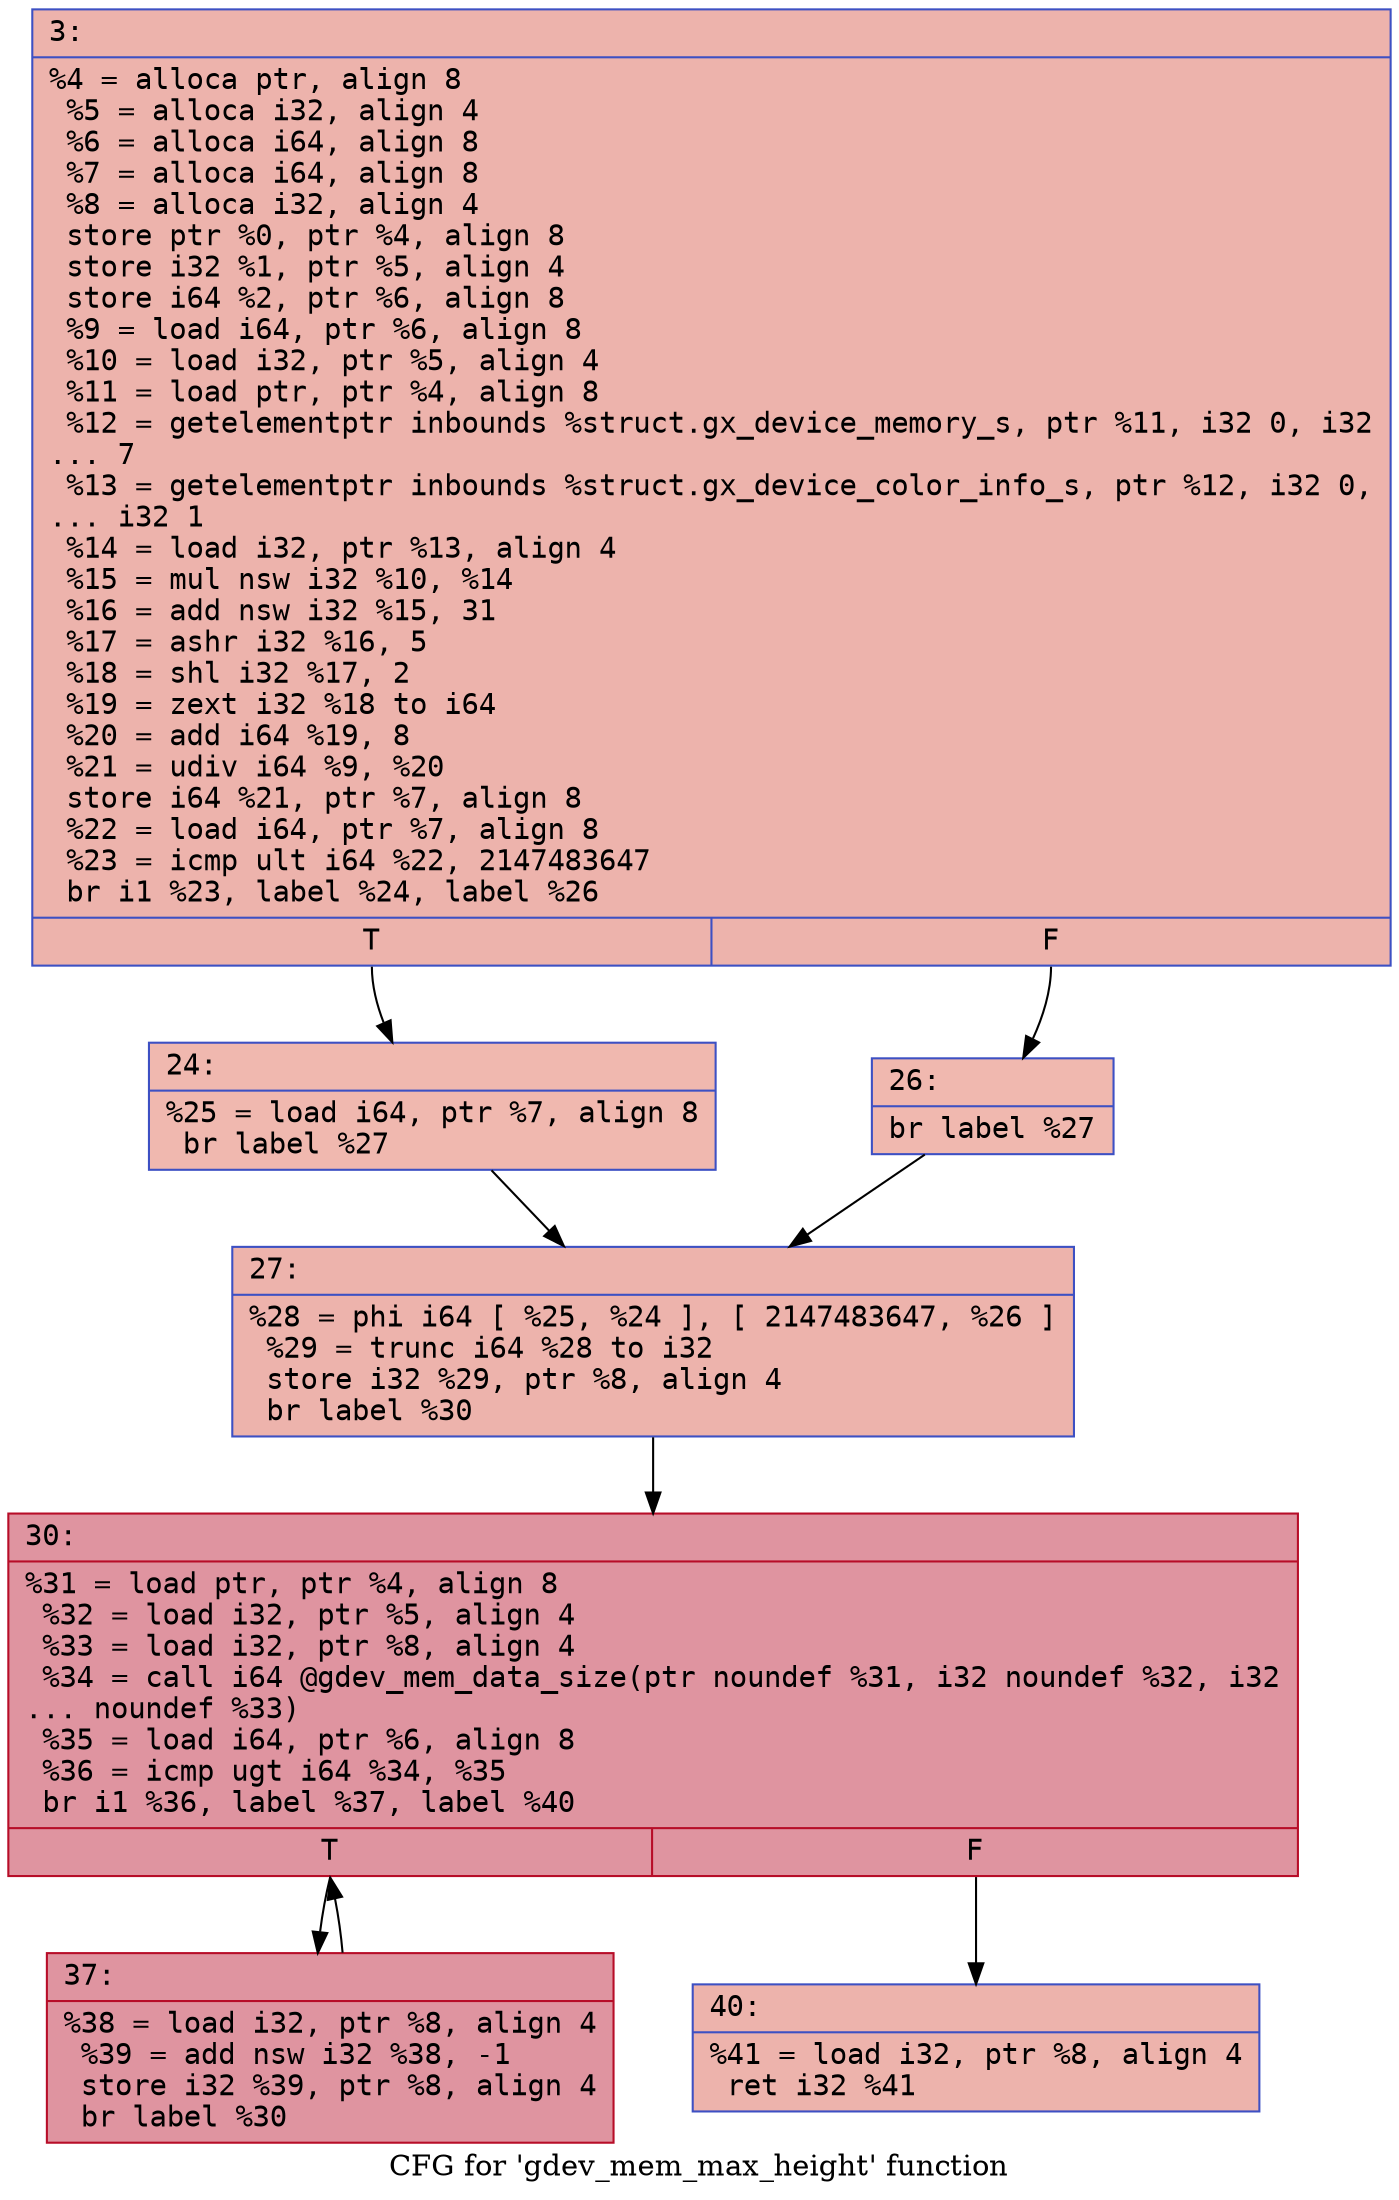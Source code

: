 digraph "CFG for 'gdev_mem_max_height' function" {
	label="CFG for 'gdev_mem_max_height' function";

	Node0x6000008b73e0 [shape=record,color="#3d50c3ff", style=filled, fillcolor="#d6524470" fontname="Courier",label="{3:\l|  %4 = alloca ptr, align 8\l  %5 = alloca i32, align 4\l  %6 = alloca i64, align 8\l  %7 = alloca i64, align 8\l  %8 = alloca i32, align 4\l  store ptr %0, ptr %4, align 8\l  store i32 %1, ptr %5, align 4\l  store i64 %2, ptr %6, align 8\l  %9 = load i64, ptr %6, align 8\l  %10 = load i32, ptr %5, align 4\l  %11 = load ptr, ptr %4, align 8\l  %12 = getelementptr inbounds %struct.gx_device_memory_s, ptr %11, i32 0, i32\l... 7\l  %13 = getelementptr inbounds %struct.gx_device_color_info_s, ptr %12, i32 0,\l... i32 1\l  %14 = load i32, ptr %13, align 4\l  %15 = mul nsw i32 %10, %14\l  %16 = add nsw i32 %15, 31\l  %17 = ashr i32 %16, 5\l  %18 = shl i32 %17, 2\l  %19 = zext i32 %18 to i64\l  %20 = add i64 %19, 8\l  %21 = udiv i64 %9, %20\l  store i64 %21, ptr %7, align 8\l  %22 = load i64, ptr %7, align 8\l  %23 = icmp ult i64 %22, 2147483647\l  br i1 %23, label %24, label %26\l|{<s0>T|<s1>F}}"];
	Node0x6000008b73e0:s0 -> Node0x6000008b7430[tooltip="3 -> 24\nProbability 50.00%" ];
	Node0x6000008b73e0:s1 -> Node0x6000008b7480[tooltip="3 -> 26\nProbability 50.00%" ];
	Node0x6000008b7430 [shape=record,color="#3d50c3ff", style=filled, fillcolor="#dc5d4a70" fontname="Courier",label="{24:\l|  %25 = load i64, ptr %7, align 8\l  br label %27\l}"];
	Node0x6000008b7430 -> Node0x6000008b74d0[tooltip="24 -> 27\nProbability 100.00%" ];
	Node0x6000008b7480 [shape=record,color="#3d50c3ff", style=filled, fillcolor="#dc5d4a70" fontname="Courier",label="{26:\l|  br label %27\l}"];
	Node0x6000008b7480 -> Node0x6000008b74d0[tooltip="26 -> 27\nProbability 100.00%" ];
	Node0x6000008b74d0 [shape=record,color="#3d50c3ff", style=filled, fillcolor="#d6524470" fontname="Courier",label="{27:\l|  %28 = phi i64 [ %25, %24 ], [ 2147483647, %26 ]\l  %29 = trunc i64 %28 to i32\l  store i32 %29, ptr %8, align 4\l  br label %30\l}"];
	Node0x6000008b74d0 -> Node0x6000008b7520[tooltip="27 -> 30\nProbability 100.00%" ];
	Node0x6000008b7520 [shape=record,color="#b70d28ff", style=filled, fillcolor="#b70d2870" fontname="Courier",label="{30:\l|  %31 = load ptr, ptr %4, align 8\l  %32 = load i32, ptr %5, align 4\l  %33 = load i32, ptr %8, align 4\l  %34 = call i64 @gdev_mem_data_size(ptr noundef %31, i32 noundef %32, i32\l... noundef %33)\l  %35 = load i64, ptr %6, align 8\l  %36 = icmp ugt i64 %34, %35\l  br i1 %36, label %37, label %40\l|{<s0>T|<s1>F}}"];
	Node0x6000008b7520:s0 -> Node0x6000008b7570[tooltip="30 -> 37\nProbability 96.88%" ];
	Node0x6000008b7520:s1 -> Node0x6000008b75c0[tooltip="30 -> 40\nProbability 3.12%" ];
	Node0x6000008b7570 [shape=record,color="#b70d28ff", style=filled, fillcolor="#b70d2870" fontname="Courier",label="{37:\l|  %38 = load i32, ptr %8, align 4\l  %39 = add nsw i32 %38, -1\l  store i32 %39, ptr %8, align 4\l  br label %30\l}"];
	Node0x6000008b7570 -> Node0x6000008b7520[tooltip="37 -> 30\nProbability 100.00%" ];
	Node0x6000008b75c0 [shape=record,color="#3d50c3ff", style=filled, fillcolor="#d6524470" fontname="Courier",label="{40:\l|  %41 = load i32, ptr %8, align 4\l  ret i32 %41\l}"];
}
